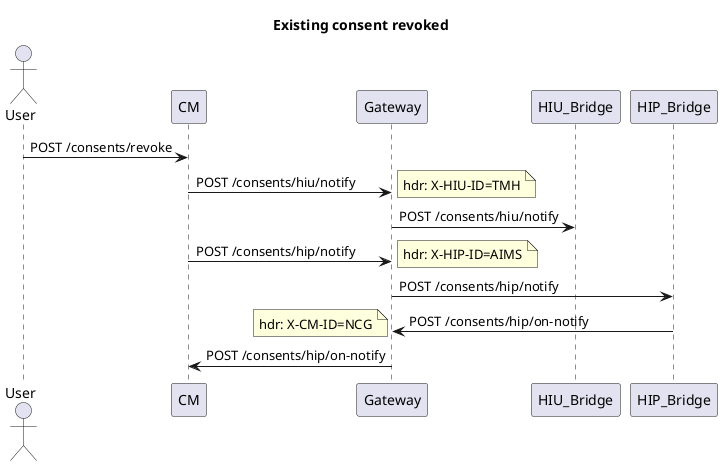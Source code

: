 @startuml

title Existing consent revoked
actor User
User->CM: POST /consents/revoke

CM->Gateway:  POST /consents/hiu/notify
note right
hdr: X-HIU-ID=TMH
end note

Gateway->HIU_Bridge: POST /consents/hiu/notify

CM->Gateway:  POST /consents/hip/notify
note right
hdr: X-HIP-ID=AIMS
end note

Gateway->HIP_Bridge: POST /consents/hip/notify

HIP_Bridge->Gateway: POST /consents/hip/on-notify
note left
hdr: X-CM-ID=NCG
end note

Gateway->CM: POST /consents/hip/on-notify

@enduml